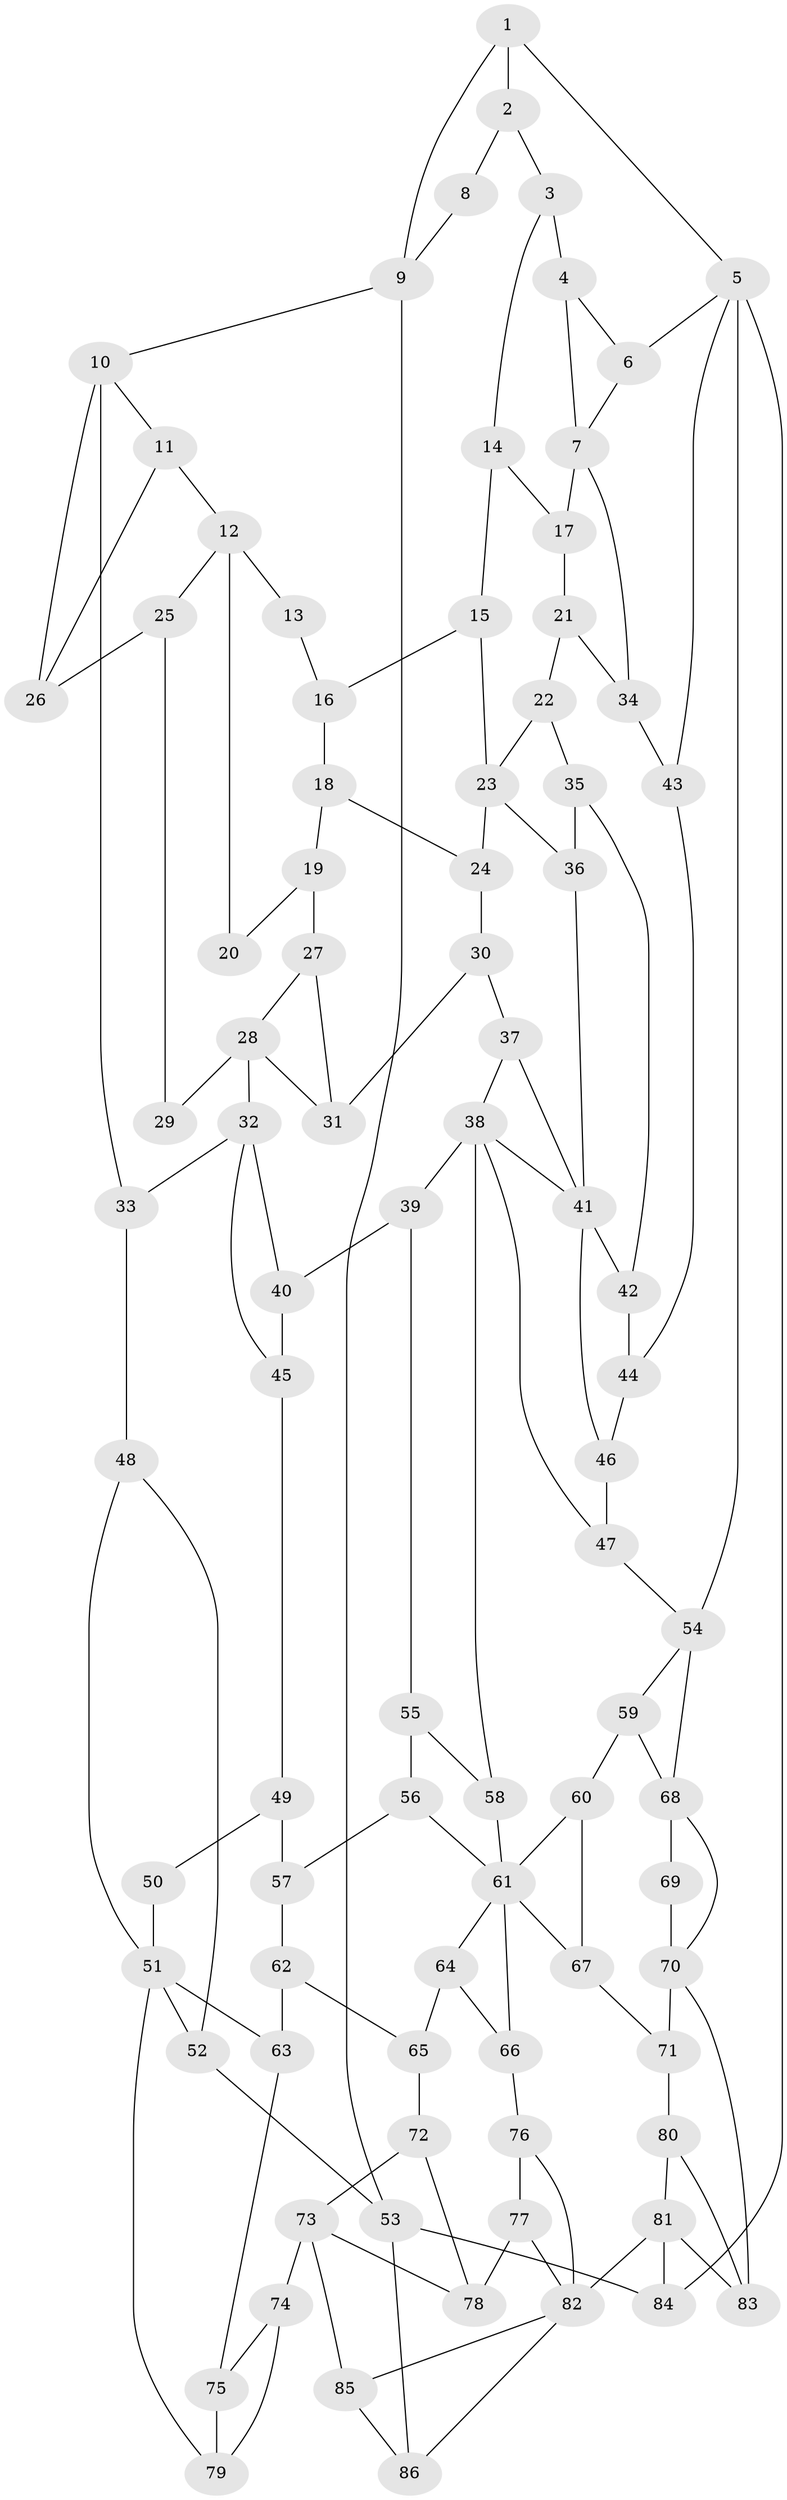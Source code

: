 // original degree distribution, {4: 0.23776223776223776, 5: 0.5104895104895105, 3: 0.02097902097902098, 6: 0.23076923076923078}
// Generated by graph-tools (version 1.1) at 2025/54/03/04/25 22:54:17]
// undirected, 86 vertices, 139 edges
graph export_dot {
  node [color=gray90,style=filled];
  1;
  2;
  3;
  4;
  5;
  6;
  7;
  8;
  9;
  10;
  11;
  12;
  13;
  14;
  15;
  16;
  17;
  18;
  19;
  20;
  21;
  22;
  23;
  24;
  25;
  26;
  27;
  28;
  29;
  30;
  31;
  32;
  33;
  34;
  35;
  36;
  37;
  38;
  39;
  40;
  41;
  42;
  43;
  44;
  45;
  46;
  47;
  48;
  49;
  50;
  51;
  52;
  53;
  54;
  55;
  56;
  57;
  58;
  59;
  60;
  61;
  62;
  63;
  64;
  65;
  66;
  67;
  68;
  69;
  70;
  71;
  72;
  73;
  74;
  75;
  76;
  77;
  78;
  79;
  80;
  81;
  82;
  83;
  84;
  85;
  86;
  1 -- 2 [weight=1.0];
  1 -- 5 [weight=1.0];
  1 -- 9 [weight=1.0];
  2 -- 3 [weight=1.0];
  2 -- 8 [weight=1.0];
  3 -- 4 [weight=1.0];
  3 -- 14 [weight=1.0];
  4 -- 6 [weight=1.0];
  4 -- 7 [weight=2.0];
  5 -- 6 [weight=1.0];
  5 -- 43 [weight=1.0];
  5 -- 54 [weight=2.0];
  5 -- 84 [weight=2.0];
  6 -- 7 [weight=1.0];
  7 -- 17 [weight=1.0];
  7 -- 34 [weight=1.0];
  8 -- 9 [weight=1.0];
  9 -- 10 [weight=1.0];
  9 -- 53 [weight=1.0];
  10 -- 11 [weight=1.0];
  10 -- 26 [weight=1.0];
  10 -- 33 [weight=2.0];
  11 -- 12 [weight=1.0];
  11 -- 26 [weight=1.0];
  12 -- 13 [weight=2.0];
  12 -- 20 [weight=2.0];
  12 -- 25 [weight=1.0];
  13 -- 16 [weight=1.0];
  14 -- 15 [weight=1.0];
  14 -- 17 [weight=1.0];
  15 -- 16 [weight=1.0];
  15 -- 23 [weight=1.0];
  16 -- 18 [weight=1.0];
  17 -- 21 [weight=1.0];
  18 -- 19 [weight=1.0];
  18 -- 24 [weight=1.0];
  19 -- 20 [weight=1.0];
  19 -- 27 [weight=1.0];
  21 -- 22 [weight=1.0];
  21 -- 34 [weight=1.0];
  22 -- 23 [weight=1.0];
  22 -- 35 [weight=1.0];
  23 -- 24 [weight=1.0];
  23 -- 36 [weight=1.0];
  24 -- 30 [weight=1.0];
  25 -- 26 [weight=1.0];
  25 -- 29 [weight=1.0];
  27 -- 28 [weight=1.0];
  27 -- 31 [weight=1.0];
  28 -- 29 [weight=2.0];
  28 -- 31 [weight=1.0];
  28 -- 32 [weight=2.0];
  30 -- 31 [weight=1.0];
  30 -- 37 [weight=1.0];
  32 -- 33 [weight=2.0];
  32 -- 40 [weight=1.0];
  32 -- 45 [weight=1.0];
  33 -- 48 [weight=2.0];
  34 -- 43 [weight=1.0];
  35 -- 36 [weight=1.0];
  35 -- 42 [weight=1.0];
  36 -- 41 [weight=1.0];
  37 -- 38 [weight=1.0];
  37 -- 41 [weight=2.0];
  38 -- 39 [weight=1.0];
  38 -- 41 [weight=1.0];
  38 -- 47 [weight=1.0];
  38 -- 58 [weight=1.0];
  39 -- 40 [weight=1.0];
  39 -- 55 [weight=1.0];
  40 -- 45 [weight=1.0];
  41 -- 42 [weight=1.0];
  41 -- 46 [weight=1.0];
  42 -- 44 [weight=1.0];
  43 -- 44 [weight=1.0];
  44 -- 46 [weight=1.0];
  45 -- 49 [weight=1.0];
  46 -- 47 [weight=1.0];
  47 -- 54 [weight=1.0];
  48 -- 51 [weight=1.0];
  48 -- 52 [weight=1.0];
  49 -- 50 [weight=1.0];
  49 -- 57 [weight=1.0];
  50 -- 51 [weight=2.0];
  51 -- 52 [weight=1.0];
  51 -- 63 [weight=1.0];
  51 -- 79 [weight=1.0];
  52 -- 53 [weight=1.0];
  53 -- 84 [weight=1.0];
  53 -- 86 [weight=1.0];
  54 -- 59 [weight=1.0];
  54 -- 68 [weight=1.0];
  55 -- 56 [weight=1.0];
  55 -- 58 [weight=1.0];
  56 -- 57 [weight=1.0];
  56 -- 61 [weight=1.0];
  57 -- 62 [weight=1.0];
  58 -- 61 [weight=1.0];
  59 -- 60 [weight=1.0];
  59 -- 68 [weight=1.0];
  60 -- 61 [weight=1.0];
  60 -- 67 [weight=1.0];
  61 -- 64 [weight=1.0];
  61 -- 66 [weight=1.0];
  61 -- 67 [weight=1.0];
  62 -- 63 [weight=1.0];
  62 -- 65 [weight=1.0];
  63 -- 75 [weight=1.0];
  64 -- 65 [weight=1.0];
  64 -- 66 [weight=1.0];
  65 -- 72 [weight=1.0];
  66 -- 76 [weight=1.0];
  67 -- 71 [weight=1.0];
  68 -- 69 [weight=3.0];
  68 -- 70 [weight=1.0];
  69 -- 70 [weight=3.0];
  70 -- 71 [weight=1.0];
  70 -- 83 [weight=1.0];
  71 -- 80 [weight=1.0];
  72 -- 73 [weight=1.0];
  72 -- 78 [weight=1.0];
  73 -- 74 [weight=2.0];
  73 -- 78 [weight=1.0];
  73 -- 85 [weight=2.0];
  74 -- 75 [weight=1.0];
  74 -- 79 [weight=1.0];
  75 -- 79 [weight=1.0];
  76 -- 77 [weight=1.0];
  76 -- 82 [weight=1.0];
  77 -- 78 [weight=1.0];
  77 -- 82 [weight=1.0];
  80 -- 81 [weight=1.0];
  80 -- 83 [weight=1.0];
  81 -- 82 [weight=2.0];
  81 -- 83 [weight=1.0];
  81 -- 84 [weight=1.0];
  82 -- 85 [weight=1.0];
  82 -- 86 [weight=1.0];
  85 -- 86 [weight=1.0];
}
